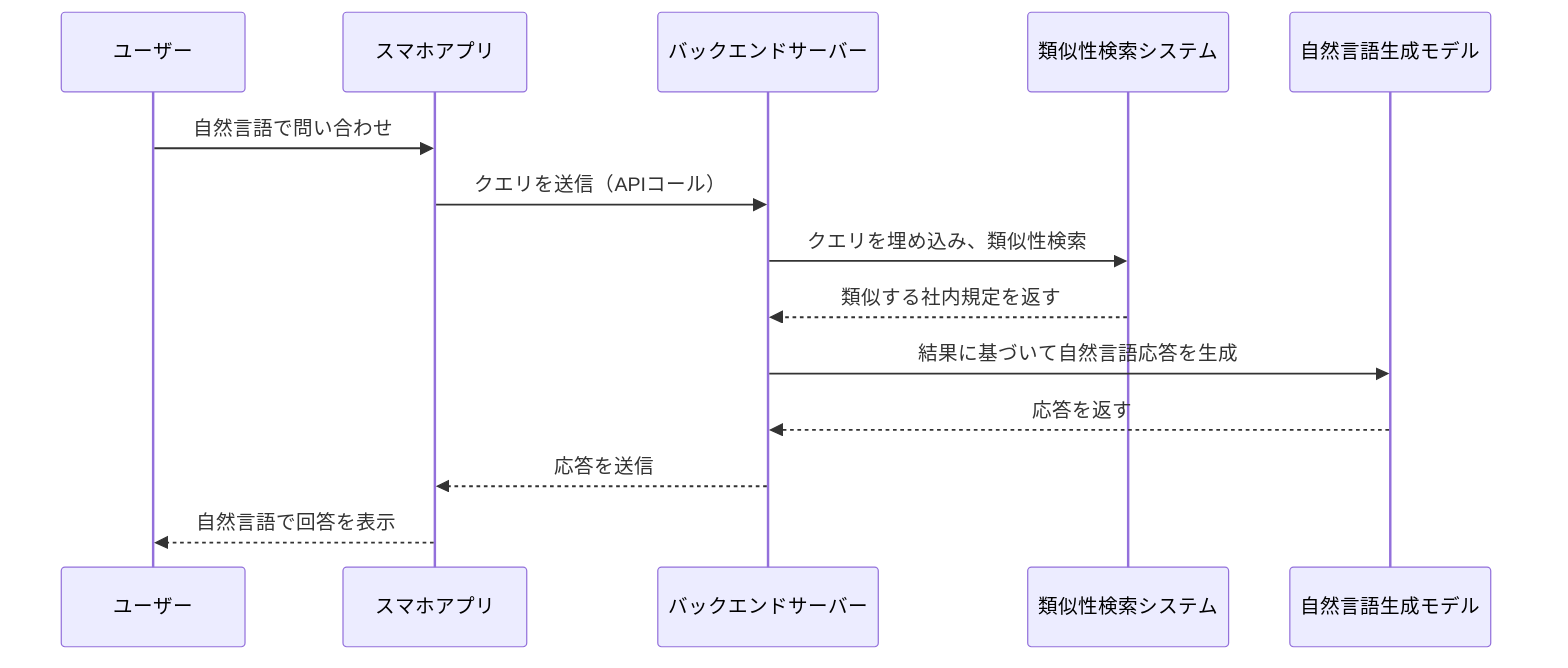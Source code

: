sequenceDiagram
    participant User as ユーザー
    participant App as スマホアプリ
    participant Backend as バックエンドサーバー
    participant Search as 類似性検索システム
    participant LLM as 自然言語生成モデル
    User->>App: 自然言語で問い合わせ
    App->>Backend: クエリを送信（APIコール）
    Backend->>Search: クエリを埋め込み、類似性検索
    Search-->>Backend: 類似する社内規定を返す
    Backend->>LLM: 結果に基づいて自然言語応答を生成
    LLM-->>Backend: 応答を返す
    Backend-->>App: 応答を送信
    App-->>User: 自然言語で回答を表示